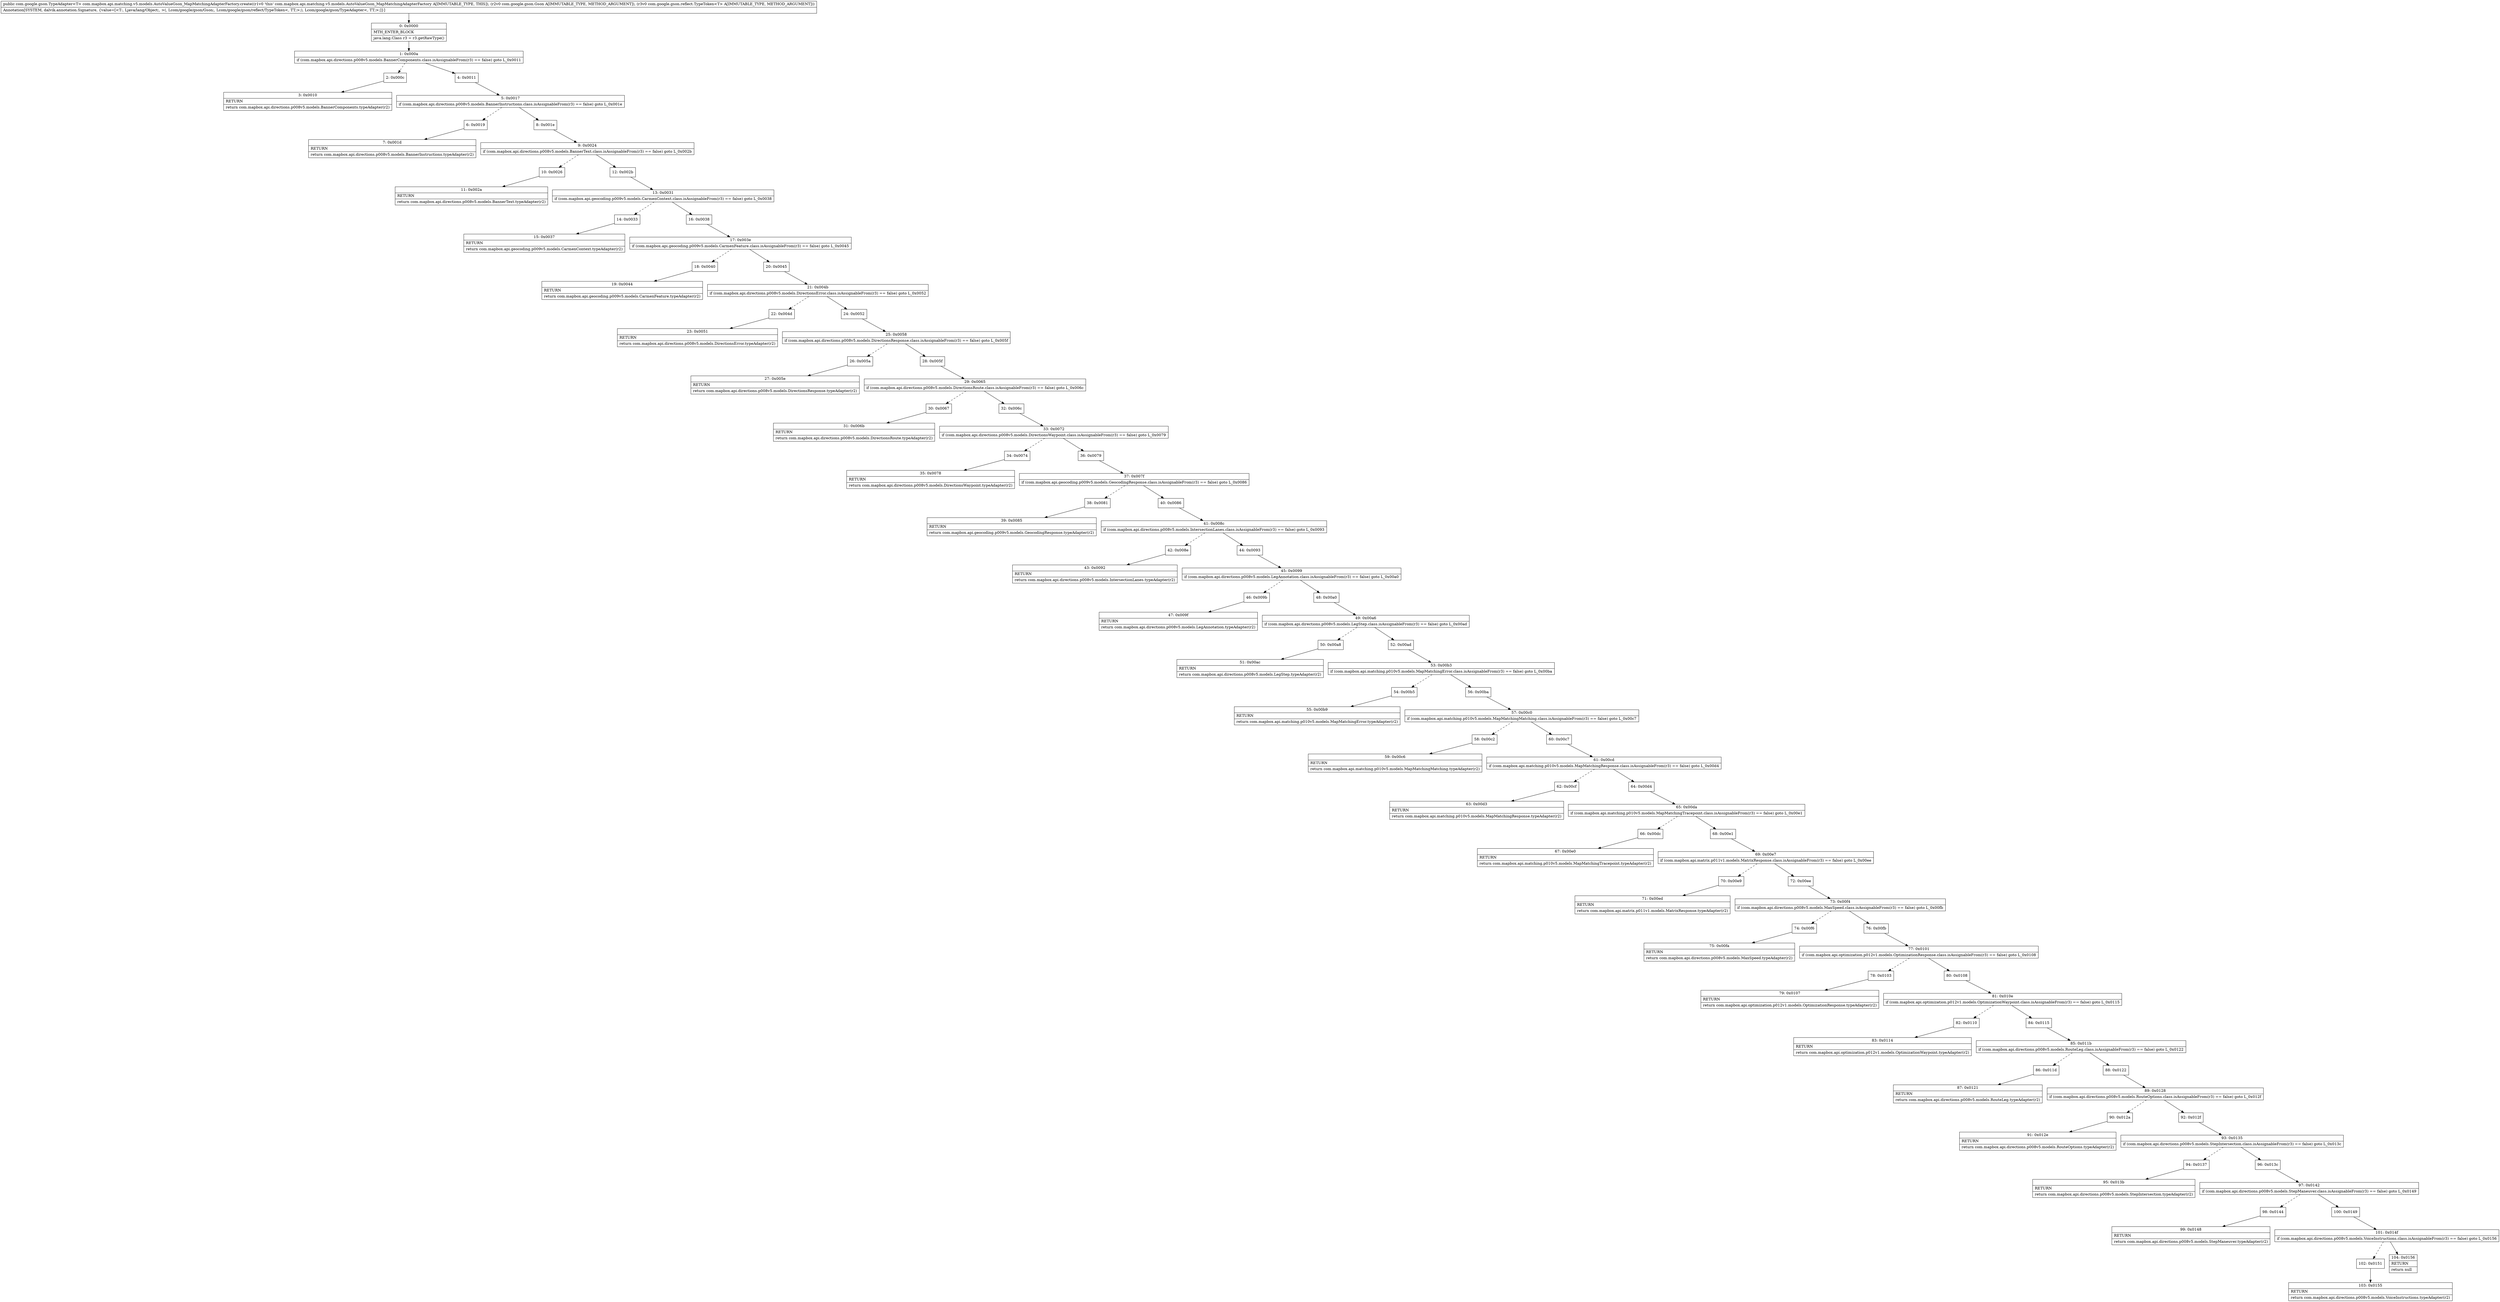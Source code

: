 digraph "CFG forcom.mapbox.api.matching.v5.models.AutoValueGson_MapMatchingAdapterFactory.create(Lcom\/google\/gson\/Gson;Lcom\/google\/gson\/reflect\/TypeToken;)Lcom\/google\/gson\/TypeAdapter;" {
Node_0 [shape=record,label="{0\:\ 0x0000|MTH_ENTER_BLOCK\l|java.lang.Class r3 = r3.getRawType()\l}"];
Node_1 [shape=record,label="{1\:\ 0x000a|if (com.mapbox.api.directions.p008v5.models.BannerComponents.class.isAssignableFrom(r3) == false) goto L_0x0011\l}"];
Node_2 [shape=record,label="{2\:\ 0x000c}"];
Node_3 [shape=record,label="{3\:\ 0x0010|RETURN\l|return com.mapbox.api.directions.p008v5.models.BannerComponents.typeAdapter(r2)\l}"];
Node_4 [shape=record,label="{4\:\ 0x0011}"];
Node_5 [shape=record,label="{5\:\ 0x0017|if (com.mapbox.api.directions.p008v5.models.BannerInstructions.class.isAssignableFrom(r3) == false) goto L_0x001e\l}"];
Node_6 [shape=record,label="{6\:\ 0x0019}"];
Node_7 [shape=record,label="{7\:\ 0x001d|RETURN\l|return com.mapbox.api.directions.p008v5.models.BannerInstructions.typeAdapter(r2)\l}"];
Node_8 [shape=record,label="{8\:\ 0x001e}"];
Node_9 [shape=record,label="{9\:\ 0x0024|if (com.mapbox.api.directions.p008v5.models.BannerText.class.isAssignableFrom(r3) == false) goto L_0x002b\l}"];
Node_10 [shape=record,label="{10\:\ 0x0026}"];
Node_11 [shape=record,label="{11\:\ 0x002a|RETURN\l|return com.mapbox.api.directions.p008v5.models.BannerText.typeAdapter(r2)\l}"];
Node_12 [shape=record,label="{12\:\ 0x002b}"];
Node_13 [shape=record,label="{13\:\ 0x0031|if (com.mapbox.api.geocoding.p009v5.models.CarmenContext.class.isAssignableFrom(r3) == false) goto L_0x0038\l}"];
Node_14 [shape=record,label="{14\:\ 0x0033}"];
Node_15 [shape=record,label="{15\:\ 0x0037|RETURN\l|return com.mapbox.api.geocoding.p009v5.models.CarmenContext.typeAdapter(r2)\l}"];
Node_16 [shape=record,label="{16\:\ 0x0038}"];
Node_17 [shape=record,label="{17\:\ 0x003e|if (com.mapbox.api.geocoding.p009v5.models.CarmenFeature.class.isAssignableFrom(r3) == false) goto L_0x0045\l}"];
Node_18 [shape=record,label="{18\:\ 0x0040}"];
Node_19 [shape=record,label="{19\:\ 0x0044|RETURN\l|return com.mapbox.api.geocoding.p009v5.models.CarmenFeature.typeAdapter(r2)\l}"];
Node_20 [shape=record,label="{20\:\ 0x0045}"];
Node_21 [shape=record,label="{21\:\ 0x004b|if (com.mapbox.api.directions.p008v5.models.DirectionsError.class.isAssignableFrom(r3) == false) goto L_0x0052\l}"];
Node_22 [shape=record,label="{22\:\ 0x004d}"];
Node_23 [shape=record,label="{23\:\ 0x0051|RETURN\l|return com.mapbox.api.directions.p008v5.models.DirectionsError.typeAdapter(r2)\l}"];
Node_24 [shape=record,label="{24\:\ 0x0052}"];
Node_25 [shape=record,label="{25\:\ 0x0058|if (com.mapbox.api.directions.p008v5.models.DirectionsResponse.class.isAssignableFrom(r3) == false) goto L_0x005f\l}"];
Node_26 [shape=record,label="{26\:\ 0x005a}"];
Node_27 [shape=record,label="{27\:\ 0x005e|RETURN\l|return com.mapbox.api.directions.p008v5.models.DirectionsResponse.typeAdapter(r2)\l}"];
Node_28 [shape=record,label="{28\:\ 0x005f}"];
Node_29 [shape=record,label="{29\:\ 0x0065|if (com.mapbox.api.directions.p008v5.models.DirectionsRoute.class.isAssignableFrom(r3) == false) goto L_0x006c\l}"];
Node_30 [shape=record,label="{30\:\ 0x0067}"];
Node_31 [shape=record,label="{31\:\ 0x006b|RETURN\l|return com.mapbox.api.directions.p008v5.models.DirectionsRoute.typeAdapter(r2)\l}"];
Node_32 [shape=record,label="{32\:\ 0x006c}"];
Node_33 [shape=record,label="{33\:\ 0x0072|if (com.mapbox.api.directions.p008v5.models.DirectionsWaypoint.class.isAssignableFrom(r3) == false) goto L_0x0079\l}"];
Node_34 [shape=record,label="{34\:\ 0x0074}"];
Node_35 [shape=record,label="{35\:\ 0x0078|RETURN\l|return com.mapbox.api.directions.p008v5.models.DirectionsWaypoint.typeAdapter(r2)\l}"];
Node_36 [shape=record,label="{36\:\ 0x0079}"];
Node_37 [shape=record,label="{37\:\ 0x007f|if (com.mapbox.api.geocoding.p009v5.models.GeocodingResponse.class.isAssignableFrom(r3) == false) goto L_0x0086\l}"];
Node_38 [shape=record,label="{38\:\ 0x0081}"];
Node_39 [shape=record,label="{39\:\ 0x0085|RETURN\l|return com.mapbox.api.geocoding.p009v5.models.GeocodingResponse.typeAdapter(r2)\l}"];
Node_40 [shape=record,label="{40\:\ 0x0086}"];
Node_41 [shape=record,label="{41\:\ 0x008c|if (com.mapbox.api.directions.p008v5.models.IntersectionLanes.class.isAssignableFrom(r3) == false) goto L_0x0093\l}"];
Node_42 [shape=record,label="{42\:\ 0x008e}"];
Node_43 [shape=record,label="{43\:\ 0x0092|RETURN\l|return com.mapbox.api.directions.p008v5.models.IntersectionLanes.typeAdapter(r2)\l}"];
Node_44 [shape=record,label="{44\:\ 0x0093}"];
Node_45 [shape=record,label="{45\:\ 0x0099|if (com.mapbox.api.directions.p008v5.models.LegAnnotation.class.isAssignableFrom(r3) == false) goto L_0x00a0\l}"];
Node_46 [shape=record,label="{46\:\ 0x009b}"];
Node_47 [shape=record,label="{47\:\ 0x009f|RETURN\l|return com.mapbox.api.directions.p008v5.models.LegAnnotation.typeAdapter(r2)\l}"];
Node_48 [shape=record,label="{48\:\ 0x00a0}"];
Node_49 [shape=record,label="{49\:\ 0x00a6|if (com.mapbox.api.directions.p008v5.models.LegStep.class.isAssignableFrom(r3) == false) goto L_0x00ad\l}"];
Node_50 [shape=record,label="{50\:\ 0x00a8}"];
Node_51 [shape=record,label="{51\:\ 0x00ac|RETURN\l|return com.mapbox.api.directions.p008v5.models.LegStep.typeAdapter(r2)\l}"];
Node_52 [shape=record,label="{52\:\ 0x00ad}"];
Node_53 [shape=record,label="{53\:\ 0x00b3|if (com.mapbox.api.matching.p010v5.models.MapMatchingError.class.isAssignableFrom(r3) == false) goto L_0x00ba\l}"];
Node_54 [shape=record,label="{54\:\ 0x00b5}"];
Node_55 [shape=record,label="{55\:\ 0x00b9|RETURN\l|return com.mapbox.api.matching.p010v5.models.MapMatchingError.typeAdapter(r2)\l}"];
Node_56 [shape=record,label="{56\:\ 0x00ba}"];
Node_57 [shape=record,label="{57\:\ 0x00c0|if (com.mapbox.api.matching.p010v5.models.MapMatchingMatching.class.isAssignableFrom(r3) == false) goto L_0x00c7\l}"];
Node_58 [shape=record,label="{58\:\ 0x00c2}"];
Node_59 [shape=record,label="{59\:\ 0x00c6|RETURN\l|return com.mapbox.api.matching.p010v5.models.MapMatchingMatching.typeAdapter(r2)\l}"];
Node_60 [shape=record,label="{60\:\ 0x00c7}"];
Node_61 [shape=record,label="{61\:\ 0x00cd|if (com.mapbox.api.matching.p010v5.models.MapMatchingResponse.class.isAssignableFrom(r3) == false) goto L_0x00d4\l}"];
Node_62 [shape=record,label="{62\:\ 0x00cf}"];
Node_63 [shape=record,label="{63\:\ 0x00d3|RETURN\l|return com.mapbox.api.matching.p010v5.models.MapMatchingResponse.typeAdapter(r2)\l}"];
Node_64 [shape=record,label="{64\:\ 0x00d4}"];
Node_65 [shape=record,label="{65\:\ 0x00da|if (com.mapbox.api.matching.p010v5.models.MapMatchingTracepoint.class.isAssignableFrom(r3) == false) goto L_0x00e1\l}"];
Node_66 [shape=record,label="{66\:\ 0x00dc}"];
Node_67 [shape=record,label="{67\:\ 0x00e0|RETURN\l|return com.mapbox.api.matching.p010v5.models.MapMatchingTracepoint.typeAdapter(r2)\l}"];
Node_68 [shape=record,label="{68\:\ 0x00e1}"];
Node_69 [shape=record,label="{69\:\ 0x00e7|if (com.mapbox.api.matrix.p011v1.models.MatrixResponse.class.isAssignableFrom(r3) == false) goto L_0x00ee\l}"];
Node_70 [shape=record,label="{70\:\ 0x00e9}"];
Node_71 [shape=record,label="{71\:\ 0x00ed|RETURN\l|return com.mapbox.api.matrix.p011v1.models.MatrixResponse.typeAdapter(r2)\l}"];
Node_72 [shape=record,label="{72\:\ 0x00ee}"];
Node_73 [shape=record,label="{73\:\ 0x00f4|if (com.mapbox.api.directions.p008v5.models.MaxSpeed.class.isAssignableFrom(r3) == false) goto L_0x00fb\l}"];
Node_74 [shape=record,label="{74\:\ 0x00f6}"];
Node_75 [shape=record,label="{75\:\ 0x00fa|RETURN\l|return com.mapbox.api.directions.p008v5.models.MaxSpeed.typeAdapter(r2)\l}"];
Node_76 [shape=record,label="{76\:\ 0x00fb}"];
Node_77 [shape=record,label="{77\:\ 0x0101|if (com.mapbox.api.optimization.p012v1.models.OptimizationResponse.class.isAssignableFrom(r3) == false) goto L_0x0108\l}"];
Node_78 [shape=record,label="{78\:\ 0x0103}"];
Node_79 [shape=record,label="{79\:\ 0x0107|RETURN\l|return com.mapbox.api.optimization.p012v1.models.OptimizationResponse.typeAdapter(r2)\l}"];
Node_80 [shape=record,label="{80\:\ 0x0108}"];
Node_81 [shape=record,label="{81\:\ 0x010e|if (com.mapbox.api.optimization.p012v1.models.OptimizationWaypoint.class.isAssignableFrom(r3) == false) goto L_0x0115\l}"];
Node_82 [shape=record,label="{82\:\ 0x0110}"];
Node_83 [shape=record,label="{83\:\ 0x0114|RETURN\l|return com.mapbox.api.optimization.p012v1.models.OptimizationWaypoint.typeAdapter(r2)\l}"];
Node_84 [shape=record,label="{84\:\ 0x0115}"];
Node_85 [shape=record,label="{85\:\ 0x011b|if (com.mapbox.api.directions.p008v5.models.RouteLeg.class.isAssignableFrom(r3) == false) goto L_0x0122\l}"];
Node_86 [shape=record,label="{86\:\ 0x011d}"];
Node_87 [shape=record,label="{87\:\ 0x0121|RETURN\l|return com.mapbox.api.directions.p008v5.models.RouteLeg.typeAdapter(r2)\l}"];
Node_88 [shape=record,label="{88\:\ 0x0122}"];
Node_89 [shape=record,label="{89\:\ 0x0128|if (com.mapbox.api.directions.p008v5.models.RouteOptions.class.isAssignableFrom(r3) == false) goto L_0x012f\l}"];
Node_90 [shape=record,label="{90\:\ 0x012a}"];
Node_91 [shape=record,label="{91\:\ 0x012e|RETURN\l|return com.mapbox.api.directions.p008v5.models.RouteOptions.typeAdapter(r2)\l}"];
Node_92 [shape=record,label="{92\:\ 0x012f}"];
Node_93 [shape=record,label="{93\:\ 0x0135|if (com.mapbox.api.directions.p008v5.models.StepIntersection.class.isAssignableFrom(r3) == false) goto L_0x013c\l}"];
Node_94 [shape=record,label="{94\:\ 0x0137}"];
Node_95 [shape=record,label="{95\:\ 0x013b|RETURN\l|return com.mapbox.api.directions.p008v5.models.StepIntersection.typeAdapter(r2)\l}"];
Node_96 [shape=record,label="{96\:\ 0x013c}"];
Node_97 [shape=record,label="{97\:\ 0x0142|if (com.mapbox.api.directions.p008v5.models.StepManeuver.class.isAssignableFrom(r3) == false) goto L_0x0149\l}"];
Node_98 [shape=record,label="{98\:\ 0x0144}"];
Node_99 [shape=record,label="{99\:\ 0x0148|RETURN\l|return com.mapbox.api.directions.p008v5.models.StepManeuver.typeAdapter(r2)\l}"];
Node_100 [shape=record,label="{100\:\ 0x0149}"];
Node_101 [shape=record,label="{101\:\ 0x014f|if (com.mapbox.api.directions.p008v5.models.VoiceInstructions.class.isAssignableFrom(r3) == false) goto L_0x0156\l}"];
Node_102 [shape=record,label="{102\:\ 0x0151}"];
Node_103 [shape=record,label="{103\:\ 0x0155|RETURN\l|return com.mapbox.api.directions.p008v5.models.VoiceInstructions.typeAdapter(r2)\l}"];
Node_104 [shape=record,label="{104\:\ 0x0156|RETURN\l|return null\l}"];
MethodNode[shape=record,label="{public com.google.gson.TypeAdapter\<T\> com.mapbox.api.matching.v5.models.AutoValueGson_MapMatchingAdapterFactory.create((r1v0 'this' com.mapbox.api.matching.v5.models.AutoValueGson_MapMatchingAdapterFactory A[IMMUTABLE_TYPE, THIS]), (r2v0 com.google.gson.Gson A[IMMUTABLE_TYPE, METHOD_ARGUMENT]), (r3v0 com.google.gson.reflect.TypeToken\<T\> A[IMMUTABLE_TYPE, METHOD_ARGUMENT]))  | Annotation[SYSTEM, dalvik.annotation.Signature, \{value=[\<T:, Ljava\/lang\/Object;, \>(, Lcom\/google\/gson\/Gson;, Lcom\/google\/gson\/reflect\/TypeToken\<, TT;\>;), Lcom\/google\/gson\/TypeAdapter\<, TT;\>;]\}]\l}"];
MethodNode -> Node_0;
Node_0 -> Node_1;
Node_1 -> Node_2[style=dashed];
Node_1 -> Node_4;
Node_2 -> Node_3;
Node_4 -> Node_5;
Node_5 -> Node_6[style=dashed];
Node_5 -> Node_8;
Node_6 -> Node_7;
Node_8 -> Node_9;
Node_9 -> Node_10[style=dashed];
Node_9 -> Node_12;
Node_10 -> Node_11;
Node_12 -> Node_13;
Node_13 -> Node_14[style=dashed];
Node_13 -> Node_16;
Node_14 -> Node_15;
Node_16 -> Node_17;
Node_17 -> Node_18[style=dashed];
Node_17 -> Node_20;
Node_18 -> Node_19;
Node_20 -> Node_21;
Node_21 -> Node_22[style=dashed];
Node_21 -> Node_24;
Node_22 -> Node_23;
Node_24 -> Node_25;
Node_25 -> Node_26[style=dashed];
Node_25 -> Node_28;
Node_26 -> Node_27;
Node_28 -> Node_29;
Node_29 -> Node_30[style=dashed];
Node_29 -> Node_32;
Node_30 -> Node_31;
Node_32 -> Node_33;
Node_33 -> Node_34[style=dashed];
Node_33 -> Node_36;
Node_34 -> Node_35;
Node_36 -> Node_37;
Node_37 -> Node_38[style=dashed];
Node_37 -> Node_40;
Node_38 -> Node_39;
Node_40 -> Node_41;
Node_41 -> Node_42[style=dashed];
Node_41 -> Node_44;
Node_42 -> Node_43;
Node_44 -> Node_45;
Node_45 -> Node_46[style=dashed];
Node_45 -> Node_48;
Node_46 -> Node_47;
Node_48 -> Node_49;
Node_49 -> Node_50[style=dashed];
Node_49 -> Node_52;
Node_50 -> Node_51;
Node_52 -> Node_53;
Node_53 -> Node_54[style=dashed];
Node_53 -> Node_56;
Node_54 -> Node_55;
Node_56 -> Node_57;
Node_57 -> Node_58[style=dashed];
Node_57 -> Node_60;
Node_58 -> Node_59;
Node_60 -> Node_61;
Node_61 -> Node_62[style=dashed];
Node_61 -> Node_64;
Node_62 -> Node_63;
Node_64 -> Node_65;
Node_65 -> Node_66[style=dashed];
Node_65 -> Node_68;
Node_66 -> Node_67;
Node_68 -> Node_69;
Node_69 -> Node_70[style=dashed];
Node_69 -> Node_72;
Node_70 -> Node_71;
Node_72 -> Node_73;
Node_73 -> Node_74[style=dashed];
Node_73 -> Node_76;
Node_74 -> Node_75;
Node_76 -> Node_77;
Node_77 -> Node_78[style=dashed];
Node_77 -> Node_80;
Node_78 -> Node_79;
Node_80 -> Node_81;
Node_81 -> Node_82[style=dashed];
Node_81 -> Node_84;
Node_82 -> Node_83;
Node_84 -> Node_85;
Node_85 -> Node_86[style=dashed];
Node_85 -> Node_88;
Node_86 -> Node_87;
Node_88 -> Node_89;
Node_89 -> Node_90[style=dashed];
Node_89 -> Node_92;
Node_90 -> Node_91;
Node_92 -> Node_93;
Node_93 -> Node_94[style=dashed];
Node_93 -> Node_96;
Node_94 -> Node_95;
Node_96 -> Node_97;
Node_97 -> Node_98[style=dashed];
Node_97 -> Node_100;
Node_98 -> Node_99;
Node_100 -> Node_101;
Node_101 -> Node_102[style=dashed];
Node_101 -> Node_104;
Node_102 -> Node_103;
}

